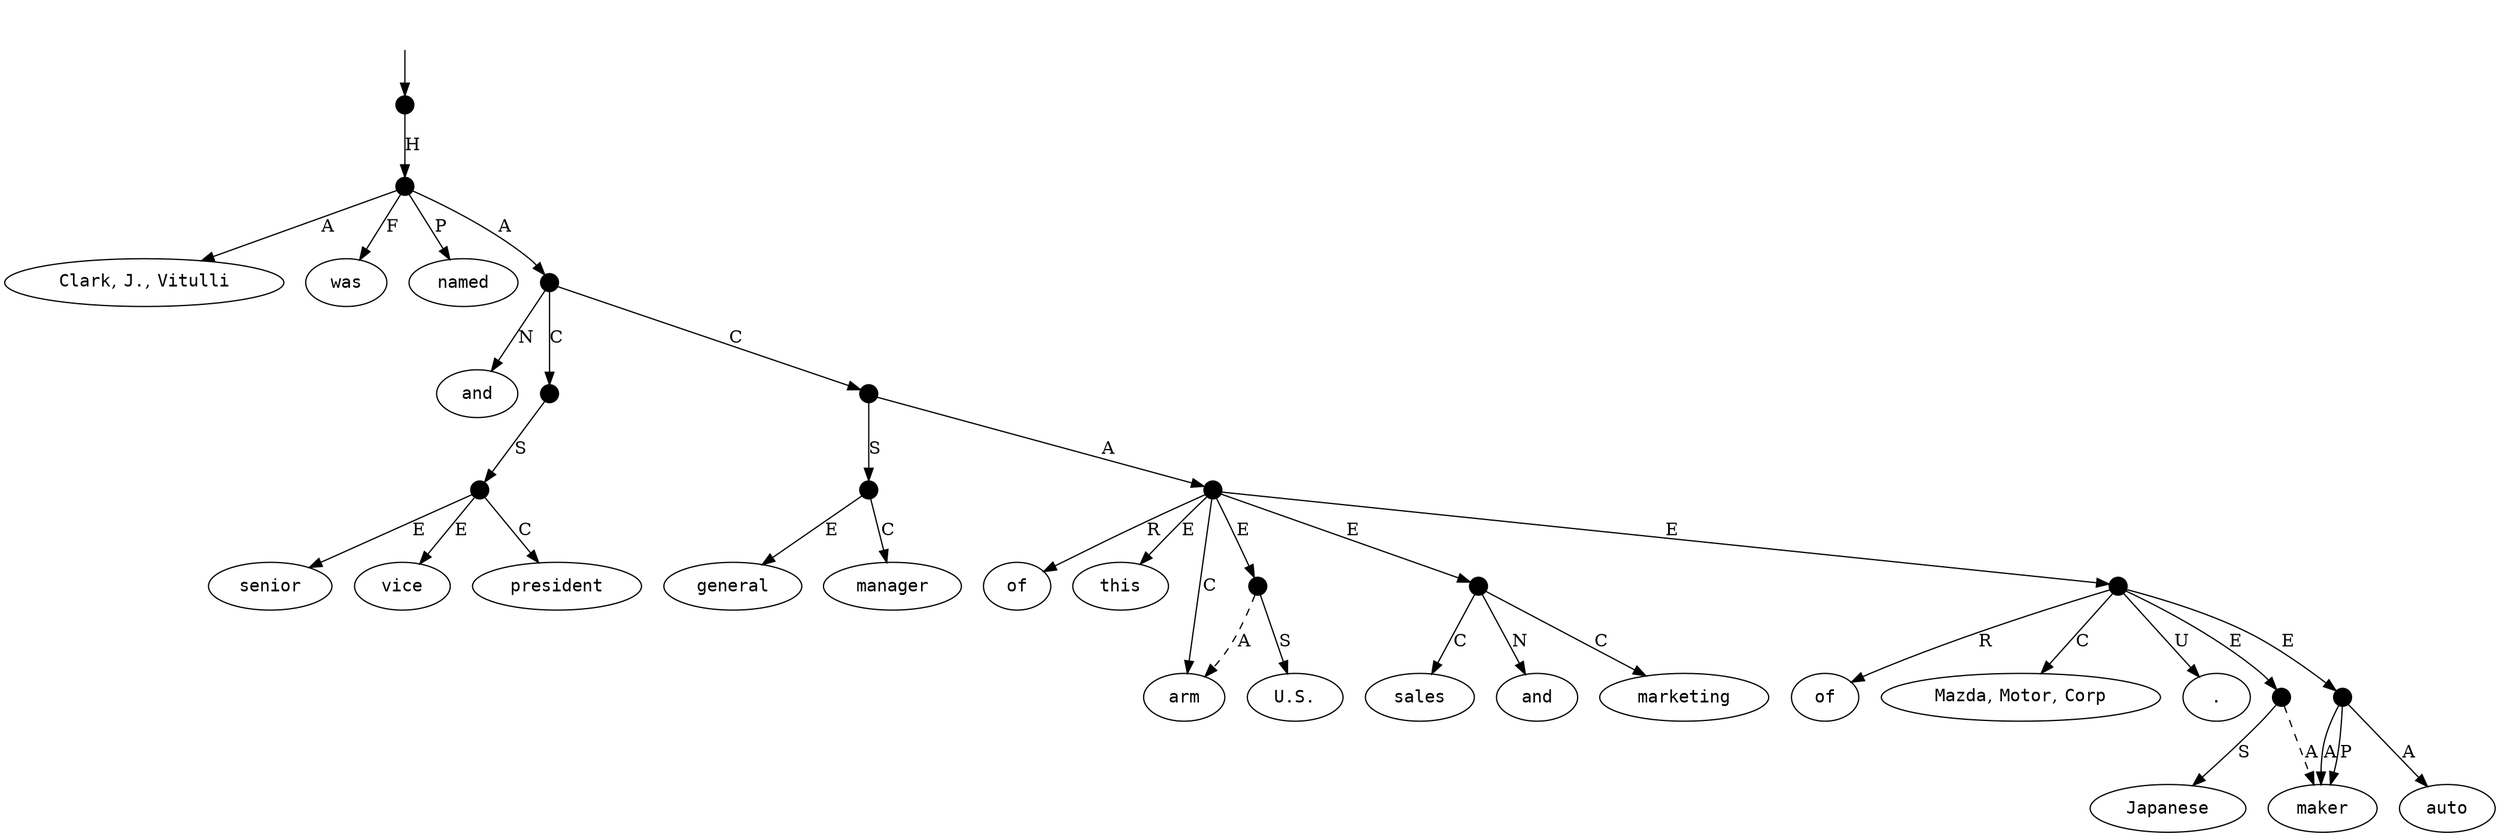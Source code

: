 digraph "20009001" {
  top [ style=invis ];
  top -> 22;
  0 [ label=<<table align="center" border="0" cellspacing="0"><tr><td colspan="2"><font face="Courier">Clark</font>,&nbsp;<font face="Courier">J.</font>,&nbsp;<font face="Courier">Vitulli</font></td></tr></table>> ];
  1 [ label=<<table align="center" border="0" cellspacing="0"><tr><td colspan="2"><font face="Courier">was</font></td></tr></table>> ];
  2 [ label=<<table align="center" border="0" cellspacing="0"><tr><td colspan="2"><font face="Courier">named</font></td></tr></table>> ];
  3 [ label=<<table align="center" border="0" cellspacing="0"><tr><td colspan="2"><font face="Courier">senior</font></td></tr></table>> ];
  4 [ label=<<table align="center" border="0" cellspacing="0"><tr><td colspan="2"><font face="Courier">vice</font></td></tr></table>> ];
  5 [ label=<<table align="center" border="0" cellspacing="0"><tr><td colspan="2"><font face="Courier">president</font></td></tr></table>> ];
  6 [ label=<<table align="center" border="0" cellspacing="0"><tr><td colspan="2"><font face="Courier">and</font></td></tr></table>> ];
  7 [ label=<<table align="center" border="0" cellspacing="0"><tr><td colspan="2"><font face="Courier">general</font></td></tr></table>> ];
  8 [ label=<<table align="center" border="0" cellspacing="0"><tr><td colspan="2"><font face="Courier">manager</font></td></tr></table>> ];
  9 [ label=<<table align="center" border="0" cellspacing="0"><tr><td colspan="2"><font face="Courier">of</font></td></tr></table>> ];
  10 [ label=<<table align="center" border="0" cellspacing="0"><tr><td colspan="2"><font face="Courier">this</font></td></tr></table>> ];
  11 [ label=<<table align="center" border="0" cellspacing="0"><tr><td colspan="2"><font face="Courier">U.S.</font></td></tr></table>> ];
  12 [ label=<<table align="center" border="0" cellspacing="0"><tr><td colspan="2"><font face="Courier">sales</font></td></tr></table>> ];
  13 [ label=<<table align="center" border="0" cellspacing="0"><tr><td colspan="2"><font face="Courier">and</font></td></tr></table>> ];
  14 [ label=<<table align="center" border="0" cellspacing="0"><tr><td colspan="2"><font face="Courier">marketing</font></td></tr></table>> ];
  15 [ label=<<table align="center" border="0" cellspacing="0"><tr><td colspan="2"><font face="Courier">arm</font></td></tr></table>> ];
  16 [ label=<<table align="center" border="0" cellspacing="0"><tr><td colspan="2"><font face="Courier">of</font></td></tr></table>> ];
  17 [ label=<<table align="center" border="0" cellspacing="0"><tr><td colspan="2"><font face="Courier">Japanese</font></td></tr></table>> ];
  18 [ label=<<table align="center" border="0" cellspacing="0"><tr><td colspan="2"><font face="Courier">auto</font></td></tr></table>> ];
  19 [ label=<<table align="center" border="0" cellspacing="0"><tr><td colspan="2"><font face="Courier">maker</font></td></tr></table>> ];
  20 [ label=<<table align="center" border="0" cellspacing="0"><tr><td colspan="2"><font face="Courier">Mazda</font>,&nbsp;<font face="Courier">Motor</font>,&nbsp;<font face="Courier">Corp</font></td></tr></table>> ];
  21 [ label=<<table align="center" border="0" cellspacing="0"><tr><td colspan="2"><font face="Courier">.</font></td></tr></table>> ];
  22 [ shape=point, width=0.2 ];
  23 [ shape=point, width=0.2 ];
  24 [ shape=point, width=0.2 ];
  25 [ shape=point, width=0.2 ];
  26 [ shape=point, width=0.2 ];
  27 [ shape=point, width=0.2 ];
  28 [ shape=point, width=0.2 ];
  29 [ shape=point, width=0.2 ];
  30 [ shape=point, width=0.2 ];
  31 [ shape=point, width=0.2 ];
  32 [ shape=point, width=0.2 ];
  33 [ shape=point, width=0.2 ];
  34 [ shape=point, width=0.2 ];
  29 -> 32 [ label="E" ];
  32 -> 21 [ label="U" ];
  32 -> 33 [ label="E" ];
  34 -> 18 [ label="A" ];
  34 -> 19 [ label="A" ];
  23 -> 1 [ label="F" ];
  32 -> 16 [ label="R" ];
  25 -> 5 [ label="C" ];
  25 -> 4 [ label="E" ];
  31 -> 12 [ label="C" ];
  23 -> 0 [ label="A" ];
  23 -> 2 [ label="P" ];
  31 -> 14 [ label="C" ];
  32 -> 20 [ label="C" ];
  33 -> 19 [ label="A", style=dashed ];
  26 -> 6 [ label="N" ];
  29 -> 30 [ label="E" ];
  23 -> 26 [ label="A" ];
  32 -> 34 [ label="E" ];
  29 -> 9 [ label="R" ];
  28 -> 29 [ label="A" ];
  25 -> 3 [ label="E" ];
  26 -> 28 [ label="C" ];
  22 -> 23 [ label="H" ];
  30 -> 15 [ label="A", style=dashed ];
  31 -> 13 [ label="N" ];
  28 -> 27 [ label="S" ];
  33 -> 17 [ label="S" ];
  27 -> 8 [ label="C" ];
  29 -> 10 [ label="E" ];
  34 -> 19 [ label="P" ];
  26 -> 24 [ label="C" ];
  30 -> 11 [ label="S" ];
  27 -> 7 [ label="E" ];
  24 -> 25 [ label="S" ];
  29 -> 15 [ label="C" ];
  29 -> 31 [ label="E" ];
}

